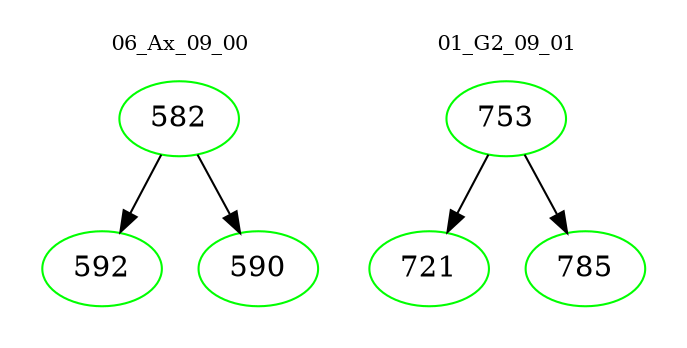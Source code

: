digraph{
subgraph cluster_0 {
color = white
label = "06_Ax_09_00";
fontsize=10;
T0_582 [label="582", color="green"]
T0_582 -> T0_592 [color="black"]
T0_592 [label="592", color="green"]
T0_582 -> T0_590 [color="black"]
T0_590 [label="590", color="green"]
}
subgraph cluster_1 {
color = white
label = "01_G2_09_01";
fontsize=10;
T1_753 [label="753", color="green"]
T1_753 -> T1_721 [color="black"]
T1_721 [label="721", color="green"]
T1_753 -> T1_785 [color="black"]
T1_785 [label="785", color="green"]
}
}
